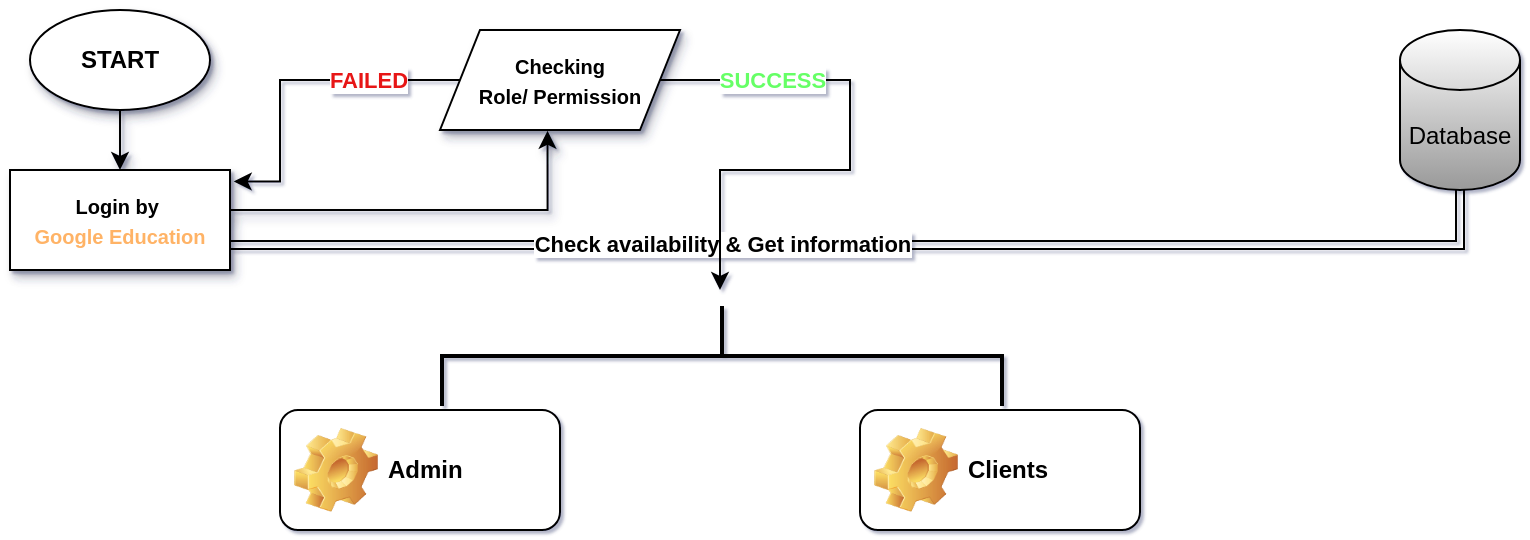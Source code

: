 <mxfile version="26.1.1">
  <diagram id="C5RBs43oDa-KdzZeNtuy" name="Page-1">
    <mxGraphModel dx="1056" dy="553" grid="1" gridSize="10" guides="1" tooltips="1" connect="1" arrows="1" fold="1" page="1" pageScale="1" pageWidth="827" pageHeight="1169" math="0" shadow="1">
      <root>
        <mxCell id="WIyWlLk6GJQsqaUBKTNV-0" />
        <mxCell id="WIyWlLk6GJQsqaUBKTNV-1" parent="WIyWlLk6GJQsqaUBKTNV-0" />
        <mxCell id="esq4DEs6tMJ4NNBgiMNg-32" style="edgeStyle=orthogonalEdgeStyle;shape=link;rounded=0;orthogonalLoop=1;jettySize=auto;html=1;exitX=1;exitY=0.75;exitDx=0;exitDy=0;entryX=0.5;entryY=1;entryDx=0;entryDy=0;entryPerimeter=0;textShadow=0;" edge="1" parent="WIyWlLk6GJQsqaUBKTNV-1" source="esq4DEs6tMJ4NNBgiMNg-3" target="esq4DEs6tMJ4NNBgiMNg-30">
          <mxGeometry relative="1" as="geometry" />
        </mxCell>
        <mxCell id="esq4DEs6tMJ4NNBgiMNg-33" value="&lt;b&gt;Check availability &amp;amp; Get information&lt;/b&gt;" style="edgeLabel;html=1;align=center;verticalAlign=middle;resizable=0;points=[];textShadow=0;" vertex="1" connectable="0" parent="esq4DEs6tMJ4NNBgiMNg-32">
          <mxGeometry x="0.102" y="1" relative="1" as="geometry">
            <mxPoint x="-108" as="offset" />
          </mxGeometry>
        </mxCell>
        <mxCell id="esq4DEs6tMJ4NNBgiMNg-6" style="edgeStyle=orthogonalEdgeStyle;rounded=0;orthogonalLoop=1;jettySize=auto;html=1;exitX=0.5;exitY=1;exitDx=0;exitDy=0;entryX=0.5;entryY=0;entryDx=0;entryDy=0;shadow=1;textShadow=0;" edge="1" parent="WIyWlLk6GJQsqaUBKTNV-1" source="esq4DEs6tMJ4NNBgiMNg-0" target="esq4DEs6tMJ4NNBgiMNg-3">
          <mxGeometry relative="1" as="geometry" />
        </mxCell>
        <mxCell id="esq4DEs6tMJ4NNBgiMNg-0" value="&lt;div&gt;&lt;b&gt;START&lt;/b&gt;&lt;/div&gt;" style="ellipse;whiteSpace=wrap;html=1;shadow=1;textShadow=0;" vertex="1" parent="WIyWlLk6GJQsqaUBKTNV-1">
          <mxGeometry x="35" y="20" width="90" height="50" as="geometry" />
        </mxCell>
        <mxCell id="esq4DEs6tMJ4NNBgiMNg-8" style="edgeStyle=orthogonalEdgeStyle;rounded=0;orthogonalLoop=1;jettySize=auto;html=1;exitX=1;exitY=0.5;exitDx=0;exitDy=0;entryX=0.448;entryY=1.008;entryDx=0;entryDy=0;shadow=1;entryPerimeter=0;textShadow=0;" edge="1" parent="WIyWlLk6GJQsqaUBKTNV-1" source="esq4DEs6tMJ4NNBgiMNg-3" target="esq4DEs6tMJ4NNBgiMNg-7">
          <mxGeometry relative="1" as="geometry">
            <Array as="points">
              <mxPoint x="135" y="120" />
              <mxPoint x="294" y="120" />
            </Array>
          </mxGeometry>
        </mxCell>
        <mxCell id="esq4DEs6tMJ4NNBgiMNg-3" value="&lt;b&gt;&lt;font style=&quot;font-size: 10px;&quot;&gt;Login by&amp;nbsp;&lt;/font&gt;&lt;/b&gt;&lt;div&gt;&lt;b&gt;&lt;font style=&quot;font-size: 10px; color: rgb(255, 179, 102);&quot;&gt;Google Education&lt;/font&gt;&lt;/b&gt;&lt;/div&gt;" style="shape=process;whiteSpace=wrap;html=1;backgroundOutline=1;size=0;shadow=1;textShadow=0;" vertex="1" parent="WIyWlLk6GJQsqaUBKTNV-1">
          <mxGeometry x="25" y="100" width="110" height="50" as="geometry" />
        </mxCell>
        <mxCell id="esq4DEs6tMJ4NNBgiMNg-7" value="&lt;b&gt;&lt;font style=&quot;font-size: 10px;&quot;&gt;Checking&lt;/font&gt;&lt;/b&gt;&lt;div&gt;&lt;b&gt;&lt;font style=&quot;font-size: 10px;&quot;&gt;Role/ Permission&lt;/font&gt;&lt;/b&gt;&lt;/div&gt;" style="shape=parallelogram;perimeter=parallelogramPerimeter;whiteSpace=wrap;html=1;fixedSize=1;shadow=1;textShadow=0;" vertex="1" parent="WIyWlLk6GJQsqaUBKTNV-1">
          <mxGeometry x="240" y="30" width="120" height="50" as="geometry" />
        </mxCell>
        <mxCell id="esq4DEs6tMJ4NNBgiMNg-12" value="Admin" style="label;whiteSpace=wrap;html=1;image=img/clipart/Gear_128x128.png;textShadow=0;" vertex="1" parent="WIyWlLk6GJQsqaUBKTNV-1">
          <mxGeometry x="160" y="220" width="140" height="60" as="geometry" />
        </mxCell>
        <mxCell id="esq4DEs6tMJ4NNBgiMNg-13" value="Clients" style="label;whiteSpace=wrap;html=1;image=img/clipart/Gear_128x128.png;textShadow=0;" vertex="1" parent="WIyWlLk6GJQsqaUBKTNV-1">
          <mxGeometry x="450" y="220" width="140" height="60" as="geometry" />
        </mxCell>
        <mxCell id="esq4DEs6tMJ4NNBgiMNg-14" value="" style="endArrow=classic;html=1;rounded=0;entryX=1.017;entryY=0.115;entryDx=0;entryDy=0;entryPerimeter=0;edgeStyle=orthogonalEdgeStyle;textShadow=0;" edge="1" parent="WIyWlLk6GJQsqaUBKTNV-1" source="esq4DEs6tMJ4NNBgiMNg-7" target="esq4DEs6tMJ4NNBgiMNg-3">
          <mxGeometry relative="1" as="geometry">
            <mxPoint x="420" y="190" as="sourcePoint" />
            <mxPoint x="580" y="190" as="targetPoint" />
            <Array as="points">
              <mxPoint x="160" y="55" />
              <mxPoint x="160" y="106" />
            </Array>
          </mxGeometry>
        </mxCell>
        <mxCell id="esq4DEs6tMJ4NNBgiMNg-15" value="&lt;b&gt;&lt;span style=&quot;font-style: normal;&quot;&gt;FAILED&lt;/span&gt;&lt;/b&gt;" style="edgeLabel;resizable=0;html=1;;align=center;verticalAlign=middle;fontColor=light-dark(#e71313, #ededed);textShadow=0;fontStyle=2" connectable="0" vertex="1" parent="esq4DEs6tMJ4NNBgiMNg-14">
          <mxGeometry relative="1" as="geometry">
            <mxPoint x="36" as="offset" />
          </mxGeometry>
        </mxCell>
        <mxCell id="esq4DEs6tMJ4NNBgiMNg-18" value="" style="endArrow=classic;html=1;rounded=0;edgeStyle=orthogonalEdgeStyle;exitX=1;exitY=0.5;exitDx=0;exitDy=0;textShadow=0;" edge="1" parent="WIyWlLk6GJQsqaUBKTNV-1" source="esq4DEs6tMJ4NNBgiMNg-7">
          <mxGeometry relative="1" as="geometry">
            <mxPoint x="360.0" y="49" as="sourcePoint" />
            <mxPoint x="380" y="160" as="targetPoint" />
            <Array as="points">
              <mxPoint x="445" y="55" />
              <mxPoint x="445" y="100" />
              <mxPoint x="380" y="100" />
              <mxPoint x="380" y="160" />
            </Array>
          </mxGeometry>
        </mxCell>
        <mxCell id="esq4DEs6tMJ4NNBgiMNg-21" value="" style="strokeWidth=2;html=1;shape=mxgraph.flowchart.annotation_2;align=left;labelPosition=right;pointerEvents=1;rotation=90;textShadow=0;" vertex="1" parent="WIyWlLk6GJQsqaUBKTNV-1">
          <mxGeometry x="356" y="53" width="50" height="280" as="geometry" />
        </mxCell>
        <mxCell id="esq4DEs6tMJ4NNBgiMNg-30" value="Database" style="shape=cylinder3;whiteSpace=wrap;html=1;boundedLbl=1;backgroundOutline=1;size=15;gradientColor=#999999;textShadow=0;" vertex="1" parent="WIyWlLk6GJQsqaUBKTNV-1">
          <mxGeometry x="720" y="30" width="60" height="80" as="geometry" />
        </mxCell>
        <mxCell id="esq4DEs6tMJ4NNBgiMNg-34" value="&lt;b&gt;&lt;span style=&quot;font-style: normal;&quot;&gt;&lt;font style=&quot;color: rgb(102, 255, 102);&quot;&gt;SUCCESS&lt;/font&gt;&lt;/span&gt;&lt;/b&gt;" style="edgeLabel;resizable=0;html=1;;align=center;verticalAlign=middle;fontColor=light-dark(#e71313, #ededed);textShadow=0;fontStyle=2" connectable="0" vertex="1" parent="WIyWlLk6GJQsqaUBKTNV-1">
          <mxGeometry x="406.0" y="55" as="geometry" />
        </mxCell>
      </root>
    </mxGraphModel>
  </diagram>
</mxfile>
